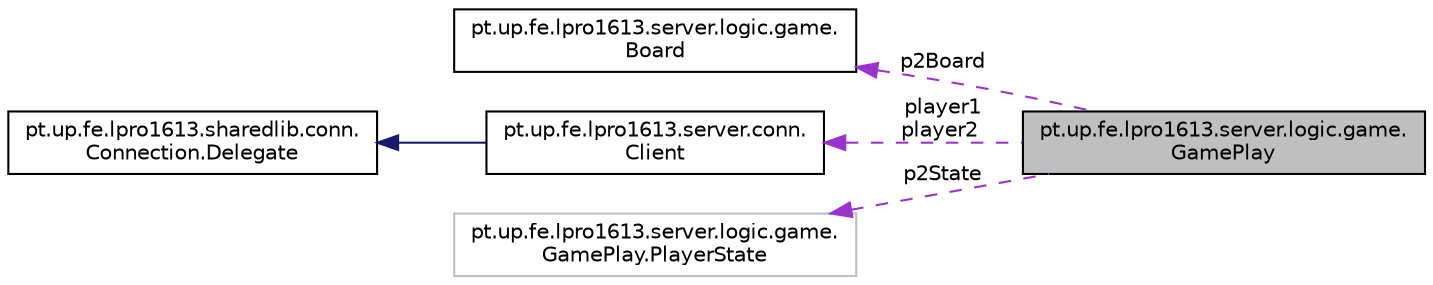 digraph "pt.up.fe.lpro1613.server.logic.game.GamePlay"
{
  edge [fontname="Helvetica",fontsize="10",labelfontname="Helvetica",labelfontsize="10"];
  node [fontname="Helvetica",fontsize="10",shape=record];
  rankdir="LR";
  Node1 [label="pt.up.fe.lpro1613.server.logic.game.\lGamePlay",height=0.2,width=0.4,color="black", fillcolor="grey75", style="filled", fontcolor="black"];
  Node2 -> Node1 [dir="back",color="darkorchid3",fontsize="10",style="dashed",label=" p2Board" ,fontname="Helvetica"];
  Node2 [label="pt.up.fe.lpro1613.server.logic.game.\lBoard",height=0.2,width=0.4,color="black", fillcolor="white", style="filled",URL="$classpt_1_1up_1_1fe_1_1lpro1613_1_1server_1_1logic_1_1game_1_1_board.html"];
  Node3 -> Node1 [dir="back",color="darkorchid3",fontsize="10",style="dashed",label=" player1\nplayer2" ,fontname="Helvetica"];
  Node3 [label="pt.up.fe.lpro1613.server.conn.\lClient",height=0.2,width=0.4,color="black", fillcolor="white", style="filled",URL="$classpt_1_1up_1_1fe_1_1lpro1613_1_1server_1_1conn_1_1_client.html"];
  Node4 -> Node3 [dir="back",color="midnightblue",fontsize="10",style="solid",fontname="Helvetica"];
  Node4 [label="pt.up.fe.lpro1613.sharedlib.conn.\lConnection.Delegate",height=0.2,width=0.4,color="black", fillcolor="white", style="filled",URL="$interfacept_1_1up_1_1fe_1_1lpro1613_1_1sharedlib_1_1conn_1_1_connection_1_1_delegate.html"];
  Node5 -> Node1 [dir="back",color="darkorchid3",fontsize="10",style="dashed",label=" p2State" ,fontname="Helvetica"];
  Node5 [label="pt.up.fe.lpro1613.server.logic.game.\lGamePlay.PlayerState",height=0.2,width=0.4,color="grey75", fillcolor="white", style="filled"];
}
